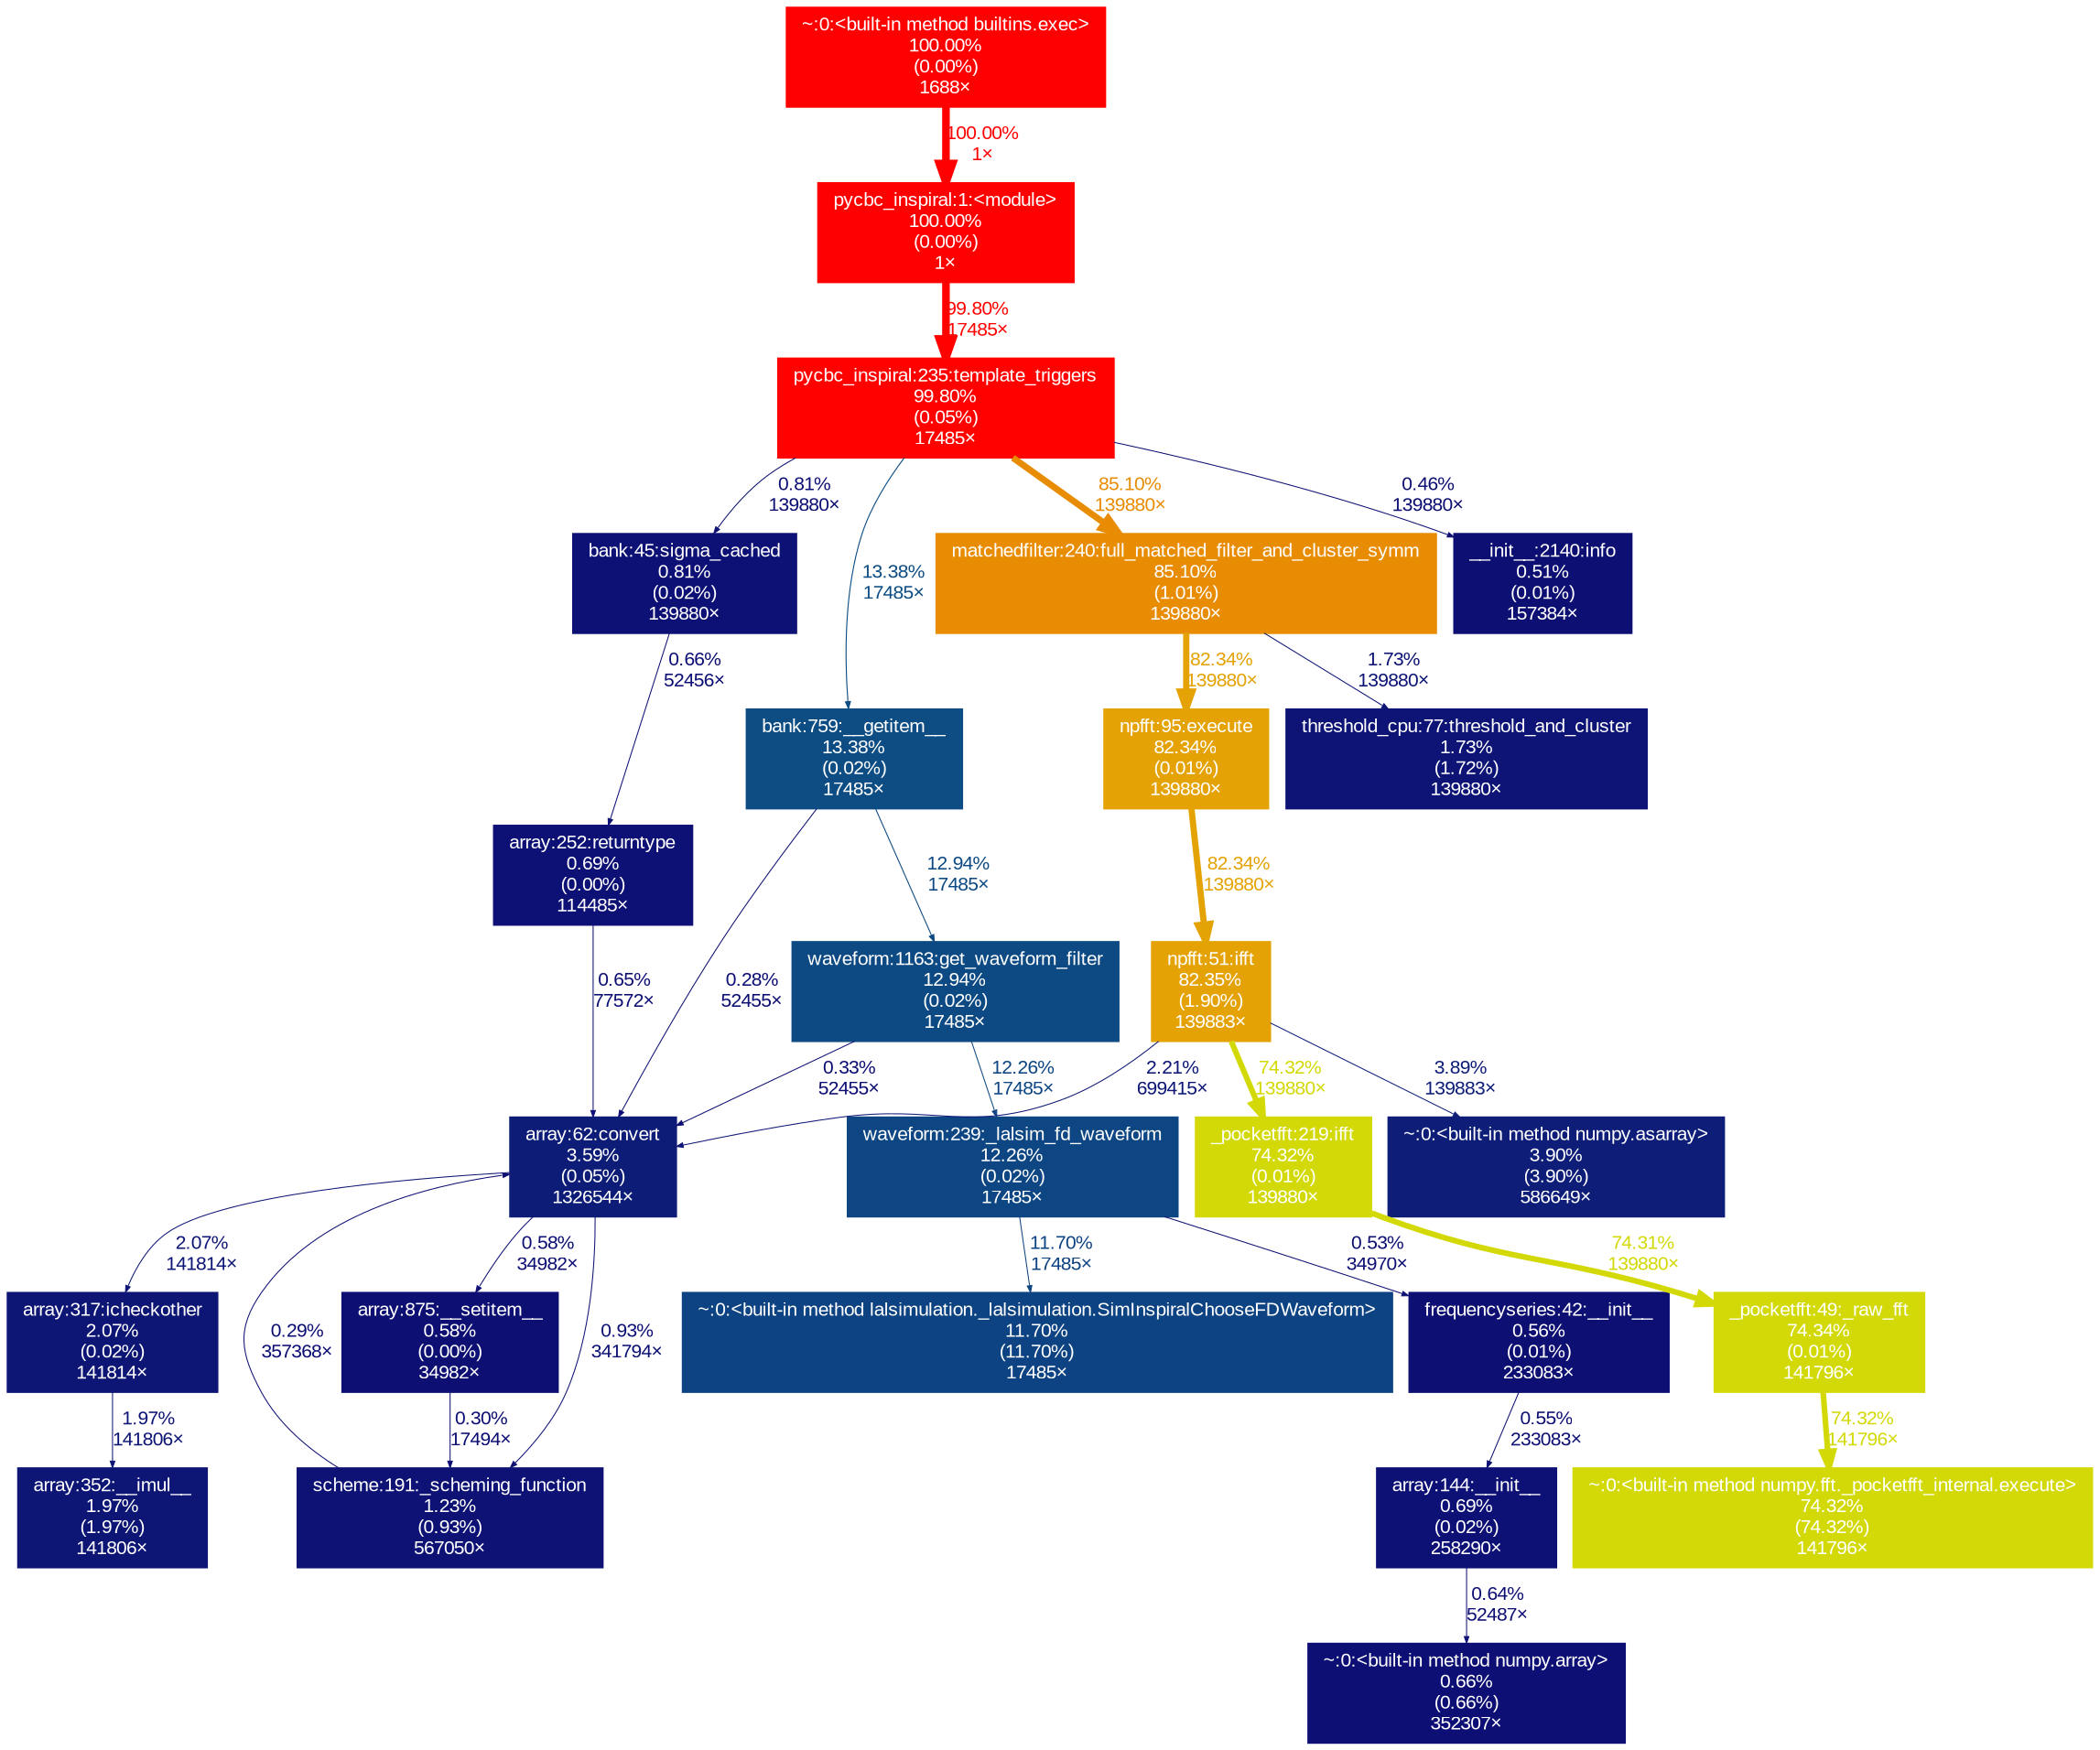 digraph {
	graph [fontname=Arial, nodesep=0.125, ranksep=0.25];
	node [fontcolor=white, fontname=Arial, height=0, shape=box, style=filled, width=0];
	edge [fontname=Arial];
	372 [color="#ff0000", fontcolor="#ffffff", fontsize="10.00", label="pycbc_inspiral:1:<module>\n100.00%\n(0.00%)\n1×", tooltip="/work/pi_ccapano_umassd_edu/nperla_umassd_edu/envs/pycbc/bin/pycbc_inspiral"];
	372 -> 2566 [arrowsize="1.00", color="#ff0200", fontcolor="#ff0200", fontsize="10.00", label="99.80%\n17485×", labeldistance="3.99", penwidth="3.99"];
	1461 [color="#0d0f74", fontcolor="#ffffff", fontsize="10.00", label="~:0:<built-in method numpy.array>\n0.66%\n(0.66%)\n352307×", tooltip="~"];
	1471 [color="#ff0000", fontcolor="#ffffff", fontsize="10.00", label="~:0:<built-in method builtins.exec>\n100.00%\n(0.00%)\n1688×", tooltip="~"];
	1471 -> 372 [arrowsize="1.00", color="#ff0000", fontcolor="#ff0000", fontsize="10.00", label="100.00%\n1×", labeldistance="4.00", penwidth="4.00"];
	1893 [color="#0d1274", fontcolor="#ffffff", fontsize="10.00", label="scheme:191:_scheming_function\n1.23%\n(0.93%)\n567050×", tooltip="/work/pi_ccapano_umassd_edu/nperla_umassd_edu/envs/pycbc/lib/python3.11/site-packages/pycbc/scheme.py"];
	1893 -> 3613 [arrowsize="0.35", color="#0d0e73", fontcolor="#0d0e73", fontsize="10.00", label="0.29%\n357368×", labeldistance="0.50", penwidth="0.50"];
	2155 [color="#0d1074", fontcolor="#ffffff", fontsize="10.00", label="array:144:__init__\n0.69%\n(0.02%)\n258290×", tooltip="/work/pi_ccapano_umassd_edu/nperla_umassd_edu/envs/pycbc/lib/python3.11/site-packages/pycbc/types/array.py"];
	2155 -> 1461 [arrowsize="0.35", color="#0d0f74", fontcolor="#0d0f74", fontsize="10.00", label="0.64%\n52487×", labeldistance="0.50", penwidth="0.50"];
	2180 [color="#0d1074", fontcolor="#ffffff", fontsize="10.00", label="bank:45:sigma_cached\n0.81%\n(0.02%)\n139880×", tooltip="/work/pi_ccapano_umassd_edu/nperla_umassd_edu/envs/pycbc/lib/python3.11/site-packages/pycbc/waveform/bank.py"];
	2180 -> 7517 [arrowsize="0.35", color="#0d0f74", fontcolor="#0d0f74", fontsize="10.00", label="0.66%\n52456×", labeldistance="0.50", penwidth="0.50"];
	2181 [color="#0d4d84", fontcolor="#ffffff", fontsize="10.00", label="bank:759:__getitem__\n13.38%\n(0.02%)\n17485×", tooltip="/work/pi_ccapano_umassd_edu/nperla_umassd_edu/envs/pycbc/lib/python3.11/site-packages/pycbc/waveform/bank.py"];
	2181 -> 2605 [arrowsize="0.36", color="#0d4a83", fontcolor="#0d4a83", fontsize="10.00", label="12.94%\n17485×", labeldistance="0.52", penwidth="0.52"];
	2181 -> 3613 [arrowsize="0.35", color="#0d0e73", fontcolor="#0d0e73", fontsize="10.00", label="0.28%\n52455×", labeldistance="0.50", penwidth="0.50"];
	2257 [color="#0d0f73", fontcolor="#ffffff", fontsize="10.00", label="array:875:__setitem__\n0.58%\n(0.00%)\n34982×", tooltip="/work/pi_ccapano_umassd_edu/nperla_umassd_edu/envs/pycbc/lib/python3.11/site-packages/pycbc/types/array.py"];
	2257 -> 1893 [arrowsize="0.35", color="#0d0e73", fontcolor="#0d0e73", fontsize="10.00", label="0.30%\n17494×", labeldistance="0.50", penwidth="0.50"];
	2258 [color="#0d1575", fontcolor="#ffffff", fontsize="10.00", label="array:317:icheckother\n2.07%\n(0.02%)\n141814×", tooltip="/work/pi_ccapano_umassd_edu/nperla_umassd_edu/envs/pycbc/lib/python3.11/site-packages/pycbc/types/array.py"];
	2258 -> 7548 [arrowsize="0.35", color="#0d1575", fontcolor="#0d1575", fontsize="10.00", label="1.97%\n141806×", labeldistance="0.50", penwidth="0.50"];
	2270 [color="#0d0f73", fontcolor="#ffffff", fontsize="10.00", label="frequencyseries:42:__init__\n0.56%\n(0.01%)\n233083×", tooltip="/work/pi_ccapano_umassd_edu/nperla_umassd_edu/envs/pycbc/lib/python3.11/site-packages/pycbc/types/frequencyseries.py"];
	2270 -> 2155 [arrowsize="0.35", color="#0d0f73", fontcolor="#0d0f73", fontsize="10.00", label="0.55%\n233083×", labeldistance="0.50", penwidth="0.50"];
	2566 [color="#ff0200", fontcolor="#ffffff", fontsize="10.00", label="pycbc_inspiral:235:template_triggers\n99.80%\n(0.05%)\n17485×", tooltip="/work/pi_ccapano_umassd_edu/nperla_umassd_edu/envs/pycbc/bin/pycbc_inspiral"];
	2566 -> 2180 [arrowsize="0.35", color="#0d1074", fontcolor="#0d1074", fontsize="10.00", label="0.81%\n139880×", labeldistance="0.50", penwidth="0.50"];
	2566 -> 2181 [arrowsize="0.37", color="#0d4d84", fontcolor="#0d4d84", fontsize="10.00", label="13.38%\n17485×", labeldistance="0.54", penwidth="0.54"];
	2566 -> 2583 [arrowsize="0.92", color="#e88c04", fontcolor="#e88c04", fontsize="10.00", label="85.10%\n139880×", labeldistance="3.40", penwidth="3.40"];
	2566 -> 2679 [arrowsize="0.35", color="#0d0f73", fontcolor="#0d0f73", fontsize="10.00", label="0.46%\n139880×", labeldistance="0.50", penwidth="0.50"];
	2573 [color="#d3d906", fontcolor="#ffffff", fontsize="10.00", label="_pocketfft:49:_raw_fft\n74.34%\n(0.01%)\n141796×", tooltip="/work/pi_ccapano_umassd_edu/nperla_umassd_edu/envs/pycbc/lib/python3.11/site-packages/numpy/fft/_pocketfft.py"];
	2573 -> 7747 [arrowsize="0.86", color="#d3d906", fontcolor="#d3d906", fontsize="10.00", label="74.32%\n141796×", labeldistance="2.97", penwidth="2.97"];
	2582 [color="#e4a204", fontcolor="#ffffff", fontsize="10.00", label="npfft:51:ifft\n82.35%\n(1.90%)\n139883×", tooltip="/work/pi_ccapano_umassd_edu/nperla_umassd_edu/envs/pycbc/lib/python3.11/site-packages/pycbc/fft/npfft.py"];
	2582 -> 3587 [arrowsize="0.86", color="#d3d906", fontcolor="#d3d906", fontsize="10.00", label="74.32%\n139880×", labeldistance="2.97", penwidth="2.97"];
	2582 -> 3613 [arrowsize="0.35", color="#0d1676", fontcolor="#0d1676", fontsize="10.00", label="2.21%\n699415×", labeldistance="0.50", penwidth="0.50"];
	2582 -> 8132 [arrowsize="0.35", color="#0d1d78", fontcolor="#0d1d78", fontsize="10.00", label="3.89%\n139883×", labeldistance="0.50", penwidth="0.50"];
	2583 [color="#e88c04", fontcolor="#ffffff", fontsize="10.00", label="matchedfilter:240:full_matched_filter_and_cluster_symm\n85.10%\n(1.01%)\n139880×", tooltip="/work/pi_ccapano_umassd_edu/nperla_umassd_edu/envs/pycbc/lib/python3.11/site-packages/pycbc/filter/matchedfilter.py"];
	2583 -> 3673 [arrowsize="0.91", color="#e4a204", fontcolor="#e4a204", fontsize="10.00", label="82.34%\n139880×", labeldistance="3.29", penwidth="3.29"];
	2583 -> 4015 [arrowsize="0.35", color="#0d1475", fontcolor="#0d1475", fontsize="10.00", label="1.73%\n139880×", labeldistance="0.50", penwidth="0.50"];
	2605 [color="#0d4a83", fontcolor="#ffffff", fontsize="10.00", label="waveform:1163:get_waveform_filter\n12.94%\n(0.02%)\n17485×", tooltip="/work/pi_ccapano_umassd_edu/nperla_umassd_edu/envs/pycbc/lib/python3.11/site-packages/pycbc/waveform/waveform.py"];
	2605 -> 3613 [arrowsize="0.35", color="#0d0e73", fontcolor="#0d0e73", fontsize="10.00", label="0.33%\n52455×", labeldistance="0.50", penwidth="0.50"];
	2605 -> 3634 [arrowsize="0.35", color="#0d4683", fontcolor="#0d4683", fontsize="10.00", label="12.26%\n17485×", labeldistance="0.50", penwidth="0.50"];
	2679 [color="#0d0f73", fontcolor="#ffffff", fontsize="10.00", label="__init__:2140:info\n0.51%\n(0.01%)\n157384×", tooltip="/work/pi_ccapano_umassd_edu/nperla_umassd_edu/envs/pycbc/lib/python3.11/logging/__init__.py"];
	3587 [color="#d3d906", fontcolor="#ffffff", fontsize="10.00", label="_pocketfft:219:ifft\n74.32%\n(0.01%)\n139880×", tooltip="/work/pi_ccapano_umassd_edu/nperla_umassd_edu/envs/pycbc/lib/python3.11/site-packages/numpy/fft/_pocketfft.py"];
	3587 -> 2573 [arrowsize="0.86", color="#d3d906", fontcolor="#d3d906", fontsize="10.00", label="74.31%\n139880×", labeldistance="2.97", penwidth="2.97"];
	3613 [color="#0d1c77", fontcolor="#ffffff", fontsize="10.00", label="array:62:convert\n3.59%\n(0.05%)\n1326544×", tooltip="/work/pi_ccapano_umassd_edu/nperla_umassd_edu/envs/pycbc/lib/python3.11/site-packages/pycbc/types/array.py"];
	3613 -> 1893 [arrowsize="0.35", color="#0d1174", fontcolor="#0d1174", fontsize="10.00", label="0.93%\n341794×", labeldistance="0.50", penwidth="0.50"];
	3613 -> 2257 [arrowsize="0.35", color="#0d0f73", fontcolor="#0d0f73", fontsize="10.00", label="0.58%\n34982×", labeldistance="0.50", penwidth="0.50"];
	3613 -> 2258 [arrowsize="0.35", color="#0d1575", fontcolor="#0d1575", fontsize="10.00", label="2.07%\n141814×", labeldistance="0.50", penwidth="0.50"];
	3634 [color="#0d4683", fontcolor="#ffffff", fontsize="10.00", label="waveform:239:_lalsim_fd_waveform\n12.26%\n(0.02%)\n17485×", tooltip="/work/pi_ccapano_umassd_edu/nperla_umassd_edu/envs/pycbc/lib/python3.11/site-packages/pycbc/waveform/waveform.py"];
	3634 -> 2270 [arrowsize="0.35", color="#0d0f73", fontcolor="#0d0f73", fontsize="10.00", label="0.53%\n34970×", labeldistance="0.50", penwidth="0.50"];
	3634 -> 5219 [arrowsize="0.35", color="#0d4382", fontcolor="#0d4382", fontsize="10.00", label="11.70%\n17485×", labeldistance="0.50", penwidth="0.50"];
	3673 [color="#e4a204", fontcolor="#ffffff", fontsize="10.00", label="npfft:95:execute\n82.34%\n(0.01%)\n139880×", tooltip="/work/pi_ccapano_umassd_edu/nperla_umassd_edu/envs/pycbc/lib/python3.11/site-packages/pycbc/fft/npfft.py"];
	3673 -> 2582 [arrowsize="0.91", color="#e4a304", fontcolor="#e4a304", fontsize="10.00", label="82.34%\n139880×", labeldistance="3.29", penwidth="3.29"];
	4015 [color="#0d1475", fontcolor="#ffffff", fontsize="10.00", label="threshold_cpu:77:threshold_and_cluster\n1.73%\n(1.72%)\n139880×", tooltip="/work/pi_ccapano_umassd_edu/nperla_umassd_edu/envs/pycbc/lib/python3.11/site-packages/pycbc/events/threshold_cpu.py"];
	5219 [color="#0d4382", fontcolor="#ffffff", fontsize="10.00", label="~:0:<built-in method lalsimulation._lalsimulation.SimInspiralChooseFDWaveform>\n11.70%\n(11.70%)\n17485×", tooltip="~"];
	7517 [color="#0d1074", fontcolor="#ffffff", fontsize="10.00", label="array:252:returntype\n0.69%\n(0.00%)\n114485×", tooltip="/work/pi_ccapano_umassd_edu/nperla_umassd_edu/envs/pycbc/lib/python3.11/site-packages/pycbc/types/array.py"];
	7517 -> 3613 [arrowsize="0.35", color="#0d0f74", fontcolor="#0d0f74", fontsize="10.00", label="0.65%\n77572×", labeldistance="0.50", penwidth="0.50"];
	7548 [color="#0d1575", fontcolor="#ffffff", fontsize="10.00", label="array:352:__imul__\n1.97%\n(1.97%)\n141806×", tooltip="/work/pi_ccapano_umassd_edu/nperla_umassd_edu/envs/pycbc/lib/python3.11/site-packages/pycbc/types/array.py"];
	7747 [color="#d3d906", fontcolor="#ffffff", fontsize="10.00", label="~:0:<built-in method numpy.fft._pocketfft_internal.execute>\n74.32%\n(74.32%)\n141796×", tooltip="~"];
	8132 [color="#0d1d78", fontcolor="#ffffff", fontsize="10.00", label="~:0:<built-in method numpy.asarray>\n3.90%\n(3.90%)\n586649×", tooltip="~"];
}
